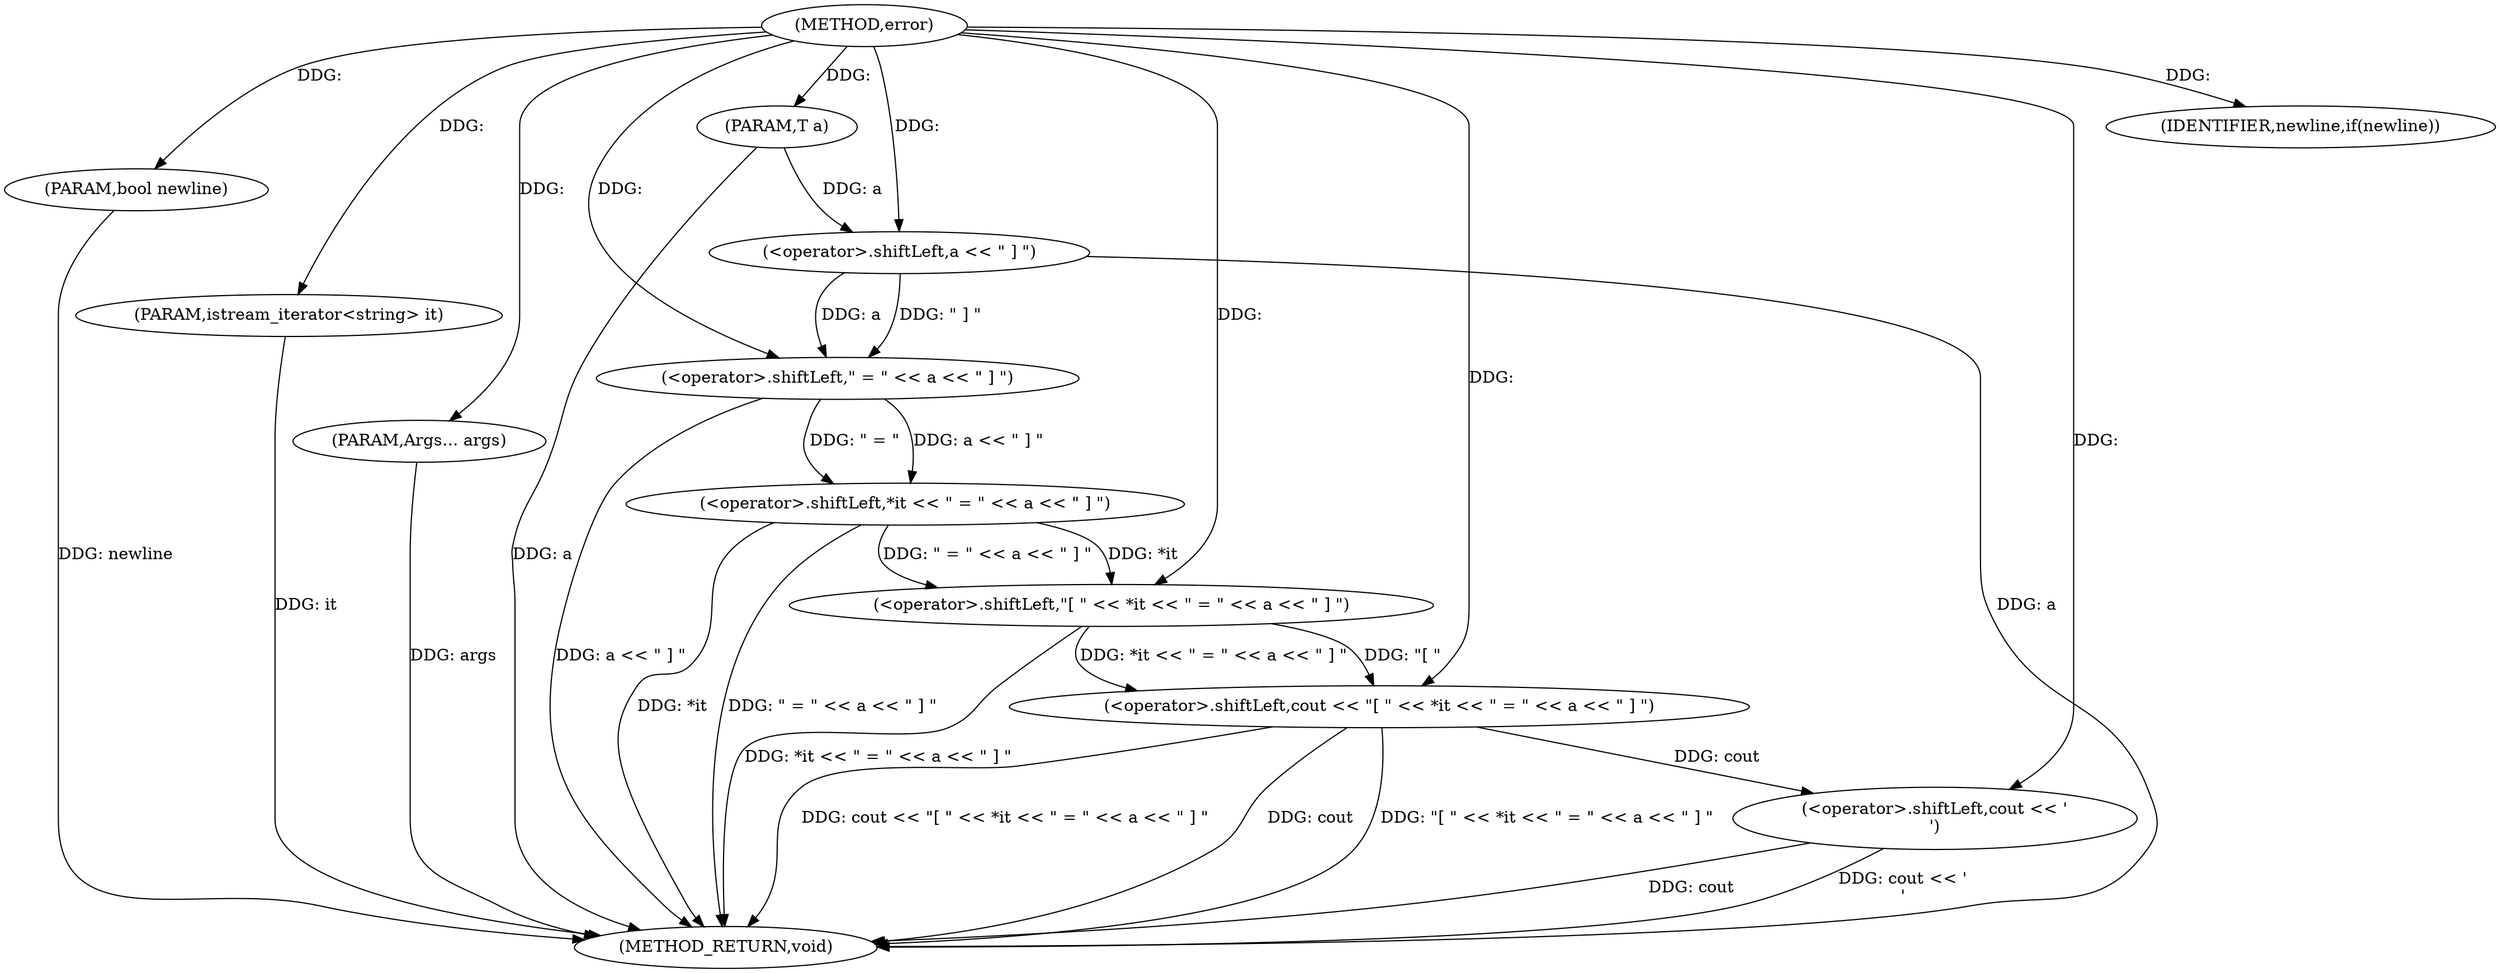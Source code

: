 digraph "error" {  
"1000122" [label = "(METHOD,error)" ]
"1000145" [label = "(METHOD_RETURN,void)" ]
"1000123" [label = "(PARAM,bool newline)" ]
"1000124" [label = "(PARAM,istream_iterator<string> it)" ]
"1000125" [label = "(PARAM,T a)" ]
"1000126" [label = "(PARAM,Args... args)" ]
"1000128" [label = "(<operator>.shiftLeft,cout << \"[ \" << *it << \" = \" << a << \" ] \")" ]
"1000141" [label = "(IDENTIFIER,newline,if(newline))" ]
"1000142" [label = "(<operator>.shiftLeft,cout << '\n')" ]
"1000130" [label = "(<operator>.shiftLeft,\"[ \" << *it << \" = \" << a << \" ] \")" ]
"1000132" [label = "(<operator>.shiftLeft,*it << \" = \" << a << \" ] \")" ]
"1000135" [label = "(<operator>.shiftLeft,\" = \" << a << \" ] \")" ]
"1000137" [label = "(<operator>.shiftLeft,a << \" ] \")" ]
  "1000123" -> "1000145"  [ label = "DDG: newline"] 
  "1000124" -> "1000145"  [ label = "DDG: it"] 
  "1000125" -> "1000145"  [ label = "DDG: a"] 
  "1000126" -> "1000145"  [ label = "DDG: args"] 
  "1000128" -> "1000145"  [ label = "DDG: cout"] 
  "1000132" -> "1000145"  [ label = "DDG: *it"] 
  "1000137" -> "1000145"  [ label = "DDG: a"] 
  "1000135" -> "1000145"  [ label = "DDG: a << \" ] \""] 
  "1000132" -> "1000145"  [ label = "DDG: \" = \" << a << \" ] \""] 
  "1000130" -> "1000145"  [ label = "DDG: *it << \" = \" << a << \" ] \""] 
  "1000128" -> "1000145"  [ label = "DDG: \"[ \" << *it << \" = \" << a << \" ] \""] 
  "1000128" -> "1000145"  [ label = "DDG: cout << \"[ \" << *it << \" = \" << a << \" ] \""] 
  "1000142" -> "1000145"  [ label = "DDG: cout"] 
  "1000142" -> "1000145"  [ label = "DDG: cout << '\n'"] 
  "1000122" -> "1000123"  [ label = "DDG: "] 
  "1000122" -> "1000124"  [ label = "DDG: "] 
  "1000122" -> "1000125"  [ label = "DDG: "] 
  "1000122" -> "1000126"  [ label = "DDG: "] 
  "1000122" -> "1000128"  [ label = "DDG: "] 
  "1000130" -> "1000128"  [ label = "DDG: *it << \" = \" << a << \" ] \""] 
  "1000130" -> "1000128"  [ label = "DDG: \"[ \""] 
  "1000122" -> "1000141"  [ label = "DDG: "] 
  "1000122" -> "1000130"  [ label = "DDG: "] 
  "1000132" -> "1000130"  [ label = "DDG: *it"] 
  "1000132" -> "1000130"  [ label = "DDG: \" = \" << a << \" ] \""] 
  "1000128" -> "1000142"  [ label = "DDG: cout"] 
  "1000122" -> "1000142"  [ label = "DDG: "] 
  "1000135" -> "1000132"  [ label = "DDG: a << \" ] \""] 
  "1000135" -> "1000132"  [ label = "DDG: \" = \""] 
  "1000122" -> "1000135"  [ label = "DDG: "] 
  "1000137" -> "1000135"  [ label = "DDG: \" ] \""] 
  "1000137" -> "1000135"  [ label = "DDG: a"] 
  "1000125" -> "1000137"  [ label = "DDG: a"] 
  "1000122" -> "1000137"  [ label = "DDG: "] 
}
